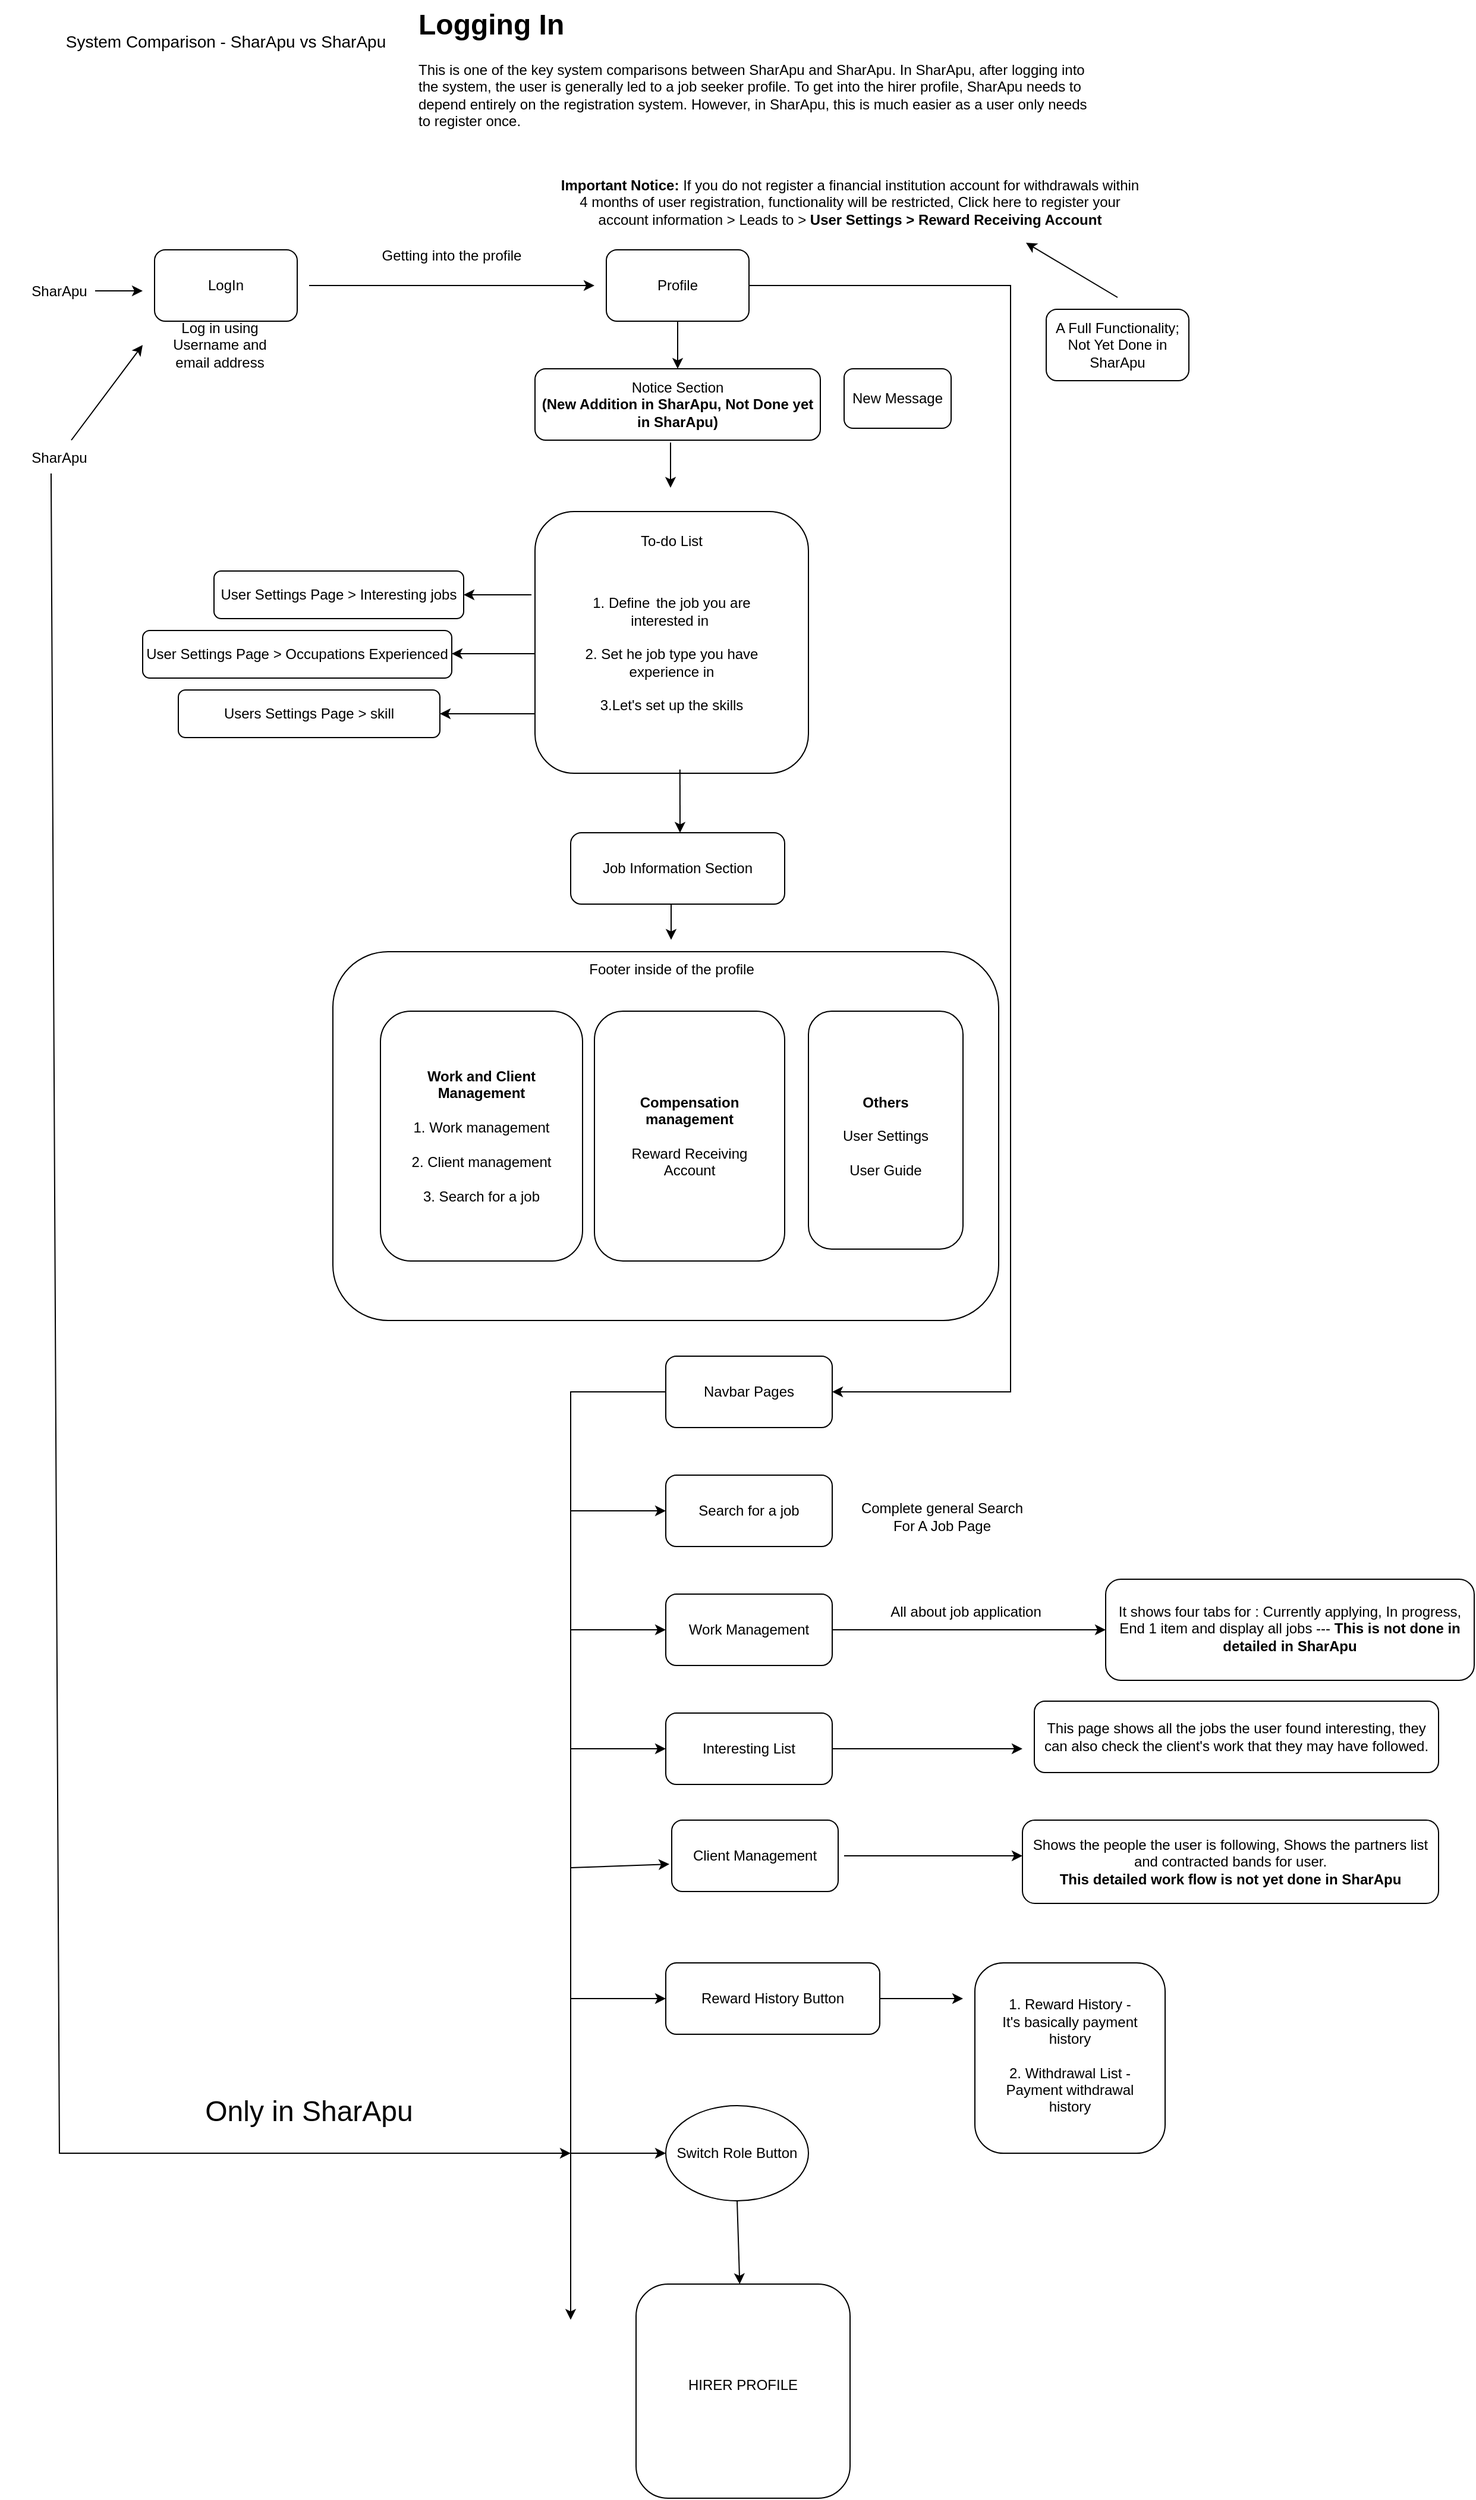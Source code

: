 <mxfile version="26.2.14">
  <diagram name="Page-1" id="rRXREN92COTW--sJTIDk">
    <mxGraphModel dx="872" dy="473" grid="1" gridSize="10" guides="1" tooltips="1" connect="1" arrows="1" fold="1" page="1" pageScale="1" pageWidth="850" pageHeight="1100" math="0" shadow="0">
      <root>
        <mxCell id="0" />
        <mxCell id="1" parent="0" />
        <mxCell id="A7O0k4JukA3mzkTsGUJ9-1" value="&lt;font style=&quot;font-size: 14px;&quot;&gt;System Comparison - SharApu vs SharApu&lt;/font&gt;" style="text;html=1;align=center;verticalAlign=middle;whiteSpace=wrap;rounded=0;" vertex="1" parent="1">
          <mxGeometry x="20" y="30" width="380" height="30" as="geometry" />
        </mxCell>
        <mxCell id="A7O0k4JukA3mzkTsGUJ9-2" value="&lt;h1 style=&quot;margin-top: 0px;&quot;&gt;Logging In&lt;/h1&gt;&lt;p&gt;This is one of the key system comparisons between SharApu and SharApu. In SharApu, after logging into the system, the user is generally led to a job seeker profile. To get into the hirer profile, SharApu needs to depend entirely on the registration system. However, in SharApu, this is much easier as a user only needs to register once.&amp;nbsp;&lt;/p&gt;" style="text;html=1;whiteSpace=wrap;overflow=hidden;rounded=0;" vertex="1" parent="1">
          <mxGeometry x="370" y="10" width="570" height="150" as="geometry" />
        </mxCell>
        <mxCell id="A7O0k4JukA3mzkTsGUJ9-3" value="SharApu" style="text;html=1;align=center;verticalAlign=middle;whiteSpace=wrap;rounded=0;" vertex="1" parent="1">
          <mxGeometry x="40" y="240" width="60" height="30" as="geometry" />
        </mxCell>
        <mxCell id="A7O0k4JukA3mzkTsGUJ9-5" value="LogIn" style="rounded=1;whiteSpace=wrap;html=1;" vertex="1" parent="1">
          <mxGeometry x="150" y="220" width="120" height="60" as="geometry" />
        </mxCell>
        <mxCell id="A7O0k4JukA3mzkTsGUJ9-6" value="" style="endArrow=classic;html=1;rounded=0;" edge="1" parent="1">
          <mxGeometry width="50" height="50" relative="1" as="geometry">
            <mxPoint x="100" y="254.5" as="sourcePoint" />
            <mxPoint x="140" y="254.5" as="targetPoint" />
          </mxGeometry>
        </mxCell>
        <mxCell id="A7O0k4JukA3mzkTsGUJ9-7" value="Log in using Username and email address" style="text;html=1;align=center;verticalAlign=middle;whiteSpace=wrap;rounded=0;" vertex="1" parent="1">
          <mxGeometry x="150" y="280" width="110" height="40" as="geometry" />
        </mxCell>
        <mxCell id="A7O0k4JukA3mzkTsGUJ9-8" value="" style="endArrow=classic;html=1;rounded=0;" edge="1" parent="1">
          <mxGeometry width="50" height="50" relative="1" as="geometry">
            <mxPoint x="280" y="250" as="sourcePoint" />
            <mxPoint x="520" y="250" as="targetPoint" />
          </mxGeometry>
        </mxCell>
        <mxCell id="A7O0k4JukA3mzkTsGUJ9-9" value="Getting into the profile" style="text;html=1;align=center;verticalAlign=middle;whiteSpace=wrap;rounded=0;" vertex="1" parent="1">
          <mxGeometry x="310" y="210" width="180" height="30" as="geometry" />
        </mxCell>
        <mxCell id="A7O0k4JukA3mzkTsGUJ9-10" value="Profile" style="rounded=1;whiteSpace=wrap;html=1;" vertex="1" parent="1">
          <mxGeometry x="530" y="220" width="120" height="60" as="geometry" />
        </mxCell>
        <mxCell id="A7O0k4JukA3mzkTsGUJ9-11" value="" style="endArrow=classic;html=1;rounded=0;exitX=0.5;exitY=1;exitDx=0;exitDy=0;" edge="1" parent="1" source="A7O0k4JukA3mzkTsGUJ9-10">
          <mxGeometry width="50" height="50" relative="1" as="geometry">
            <mxPoint x="620" y="330" as="sourcePoint" />
            <mxPoint x="590" y="320" as="targetPoint" />
          </mxGeometry>
        </mxCell>
        <mxCell id="A7O0k4JukA3mzkTsGUJ9-12" value="Notice Section&lt;div&gt;&lt;b&gt;(New Addition in SharApu, Not Done yet in SharApu)&lt;/b&gt;&lt;/div&gt;" style="rounded=1;whiteSpace=wrap;html=1;" vertex="1" parent="1">
          <mxGeometry x="470" y="320" width="240" height="60" as="geometry" />
        </mxCell>
        <mxCell id="A7O0k4JukA3mzkTsGUJ9-13" value="" style="endArrow=classic;html=1;rounded=0;exitX=0.475;exitY=1.033;exitDx=0;exitDy=0;exitPerimeter=0;" edge="1" parent="1" source="A7O0k4JukA3mzkTsGUJ9-12">
          <mxGeometry width="50" height="50" relative="1" as="geometry">
            <mxPoint x="590" y="460" as="sourcePoint" />
            <mxPoint x="584" y="420" as="targetPoint" />
          </mxGeometry>
        </mxCell>
        <mxCell id="A7O0k4JukA3mzkTsGUJ9-14" value="" style="rounded=1;whiteSpace=wrap;html=1;" vertex="1" parent="1">
          <mxGeometry x="470" y="440" width="230" height="220" as="geometry" />
        </mxCell>
        <mxCell id="A7O0k4JukA3mzkTsGUJ9-15" value="To-do List" style="text;html=1;align=center;verticalAlign=middle;whiteSpace=wrap;rounded=0;" vertex="1" parent="1">
          <mxGeometry x="525" y="450" width="120" height="30" as="geometry" />
        </mxCell>
        <mxCell id="A7O0k4JukA3mzkTsGUJ9-16" value="1. Define&amp;nbsp;&lt;span style=&quot;white-space: pre;&quot;&gt;&#x9;&lt;/span&gt;the job you are interested in&amp;nbsp;&lt;div&gt;&lt;br&gt;&lt;div&gt;2. Set he job type you have experience in&lt;/div&gt;&lt;div&gt;&lt;br&gt;&lt;/div&gt;&lt;div&gt;3.Let&#39;s set up the skills&lt;/div&gt;&lt;/div&gt;" style="text;html=1;align=center;verticalAlign=middle;whiteSpace=wrap;rounded=0;" vertex="1" parent="1">
          <mxGeometry x="505" y="480" width="160" height="160" as="geometry" />
        </mxCell>
        <mxCell id="A7O0k4JukA3mzkTsGUJ9-17" value="New Message" style="rounded=1;whiteSpace=wrap;html=1;" vertex="1" parent="1">
          <mxGeometry x="730" y="320" width="90" height="50" as="geometry" />
        </mxCell>
        <mxCell id="A7O0k4JukA3mzkTsGUJ9-18" value="" style="endArrow=classic;html=1;rounded=0;exitX=-0.013;exitY=0.318;exitDx=0;exitDy=0;exitPerimeter=0;" edge="1" parent="1" source="A7O0k4JukA3mzkTsGUJ9-14">
          <mxGeometry width="50" height="50" relative="1" as="geometry">
            <mxPoint x="400" y="520" as="sourcePoint" />
            <mxPoint x="410" y="510" as="targetPoint" />
          </mxGeometry>
        </mxCell>
        <mxCell id="A7O0k4JukA3mzkTsGUJ9-19" value="User Settings Page &amp;gt; Interesting jobs" style="rounded=1;whiteSpace=wrap;html=1;" vertex="1" parent="1">
          <mxGeometry x="200" y="490" width="210" height="40" as="geometry" />
        </mxCell>
        <mxCell id="A7O0k4JukA3mzkTsGUJ9-21" value="" style="endArrow=classic;html=1;rounded=0;" edge="1" parent="1">
          <mxGeometry width="50" height="50" relative="1" as="geometry">
            <mxPoint x="470" y="559.5" as="sourcePoint" />
            <mxPoint x="400" y="559.5" as="targetPoint" />
          </mxGeometry>
        </mxCell>
        <mxCell id="A7O0k4JukA3mzkTsGUJ9-22" value="User Settings Page &amp;gt; Occupations Experienced" style="rounded=1;whiteSpace=wrap;html=1;" vertex="1" parent="1">
          <mxGeometry x="140" y="540" width="260" height="40" as="geometry" />
        </mxCell>
        <mxCell id="A7O0k4JukA3mzkTsGUJ9-23" value="" style="endArrow=classic;html=1;rounded=0;" edge="1" parent="1">
          <mxGeometry width="50" height="50" relative="1" as="geometry">
            <mxPoint x="470" y="610" as="sourcePoint" />
            <mxPoint x="390" y="610" as="targetPoint" />
          </mxGeometry>
        </mxCell>
        <mxCell id="A7O0k4JukA3mzkTsGUJ9-24" value="Users Settings Page &amp;gt; skill" style="rounded=1;whiteSpace=wrap;html=1;" vertex="1" parent="1">
          <mxGeometry x="170" y="590" width="220" height="40" as="geometry" />
        </mxCell>
        <mxCell id="A7O0k4JukA3mzkTsGUJ9-25" value="" style="endArrow=classic;html=1;rounded=0;exitX=0.53;exitY=0.986;exitDx=0;exitDy=0;exitPerimeter=0;" edge="1" parent="1" source="A7O0k4JukA3mzkTsGUJ9-14">
          <mxGeometry width="50" height="50" relative="1" as="geometry">
            <mxPoint x="600" y="760" as="sourcePoint" />
            <mxPoint x="592" y="710" as="targetPoint" />
          </mxGeometry>
        </mxCell>
        <mxCell id="A7O0k4JukA3mzkTsGUJ9-26" value="Job Information Section" style="rounded=1;whiteSpace=wrap;html=1;" vertex="1" parent="1">
          <mxGeometry x="500" y="710" width="180" height="60" as="geometry" />
        </mxCell>
        <mxCell id="A7O0k4JukA3mzkTsGUJ9-27" value="" style="rounded=1;whiteSpace=wrap;html=1;" vertex="1" parent="1">
          <mxGeometry x="300" y="810" width="560" height="310" as="geometry" />
        </mxCell>
        <mxCell id="A7O0k4JukA3mzkTsGUJ9-28" value="" style="endArrow=classic;html=1;rounded=0;" edge="1" parent="1">
          <mxGeometry width="50" height="50" relative="1" as="geometry">
            <mxPoint x="584.5" y="770" as="sourcePoint" />
            <mxPoint x="584.5" y="800" as="targetPoint" />
          </mxGeometry>
        </mxCell>
        <mxCell id="A7O0k4JukA3mzkTsGUJ9-29" value="Footer inside of the profile" style="text;html=1;align=center;verticalAlign=middle;whiteSpace=wrap;rounded=0;" vertex="1" parent="1">
          <mxGeometry x="490" y="810" width="190" height="30" as="geometry" />
        </mxCell>
        <mxCell id="A7O0k4JukA3mzkTsGUJ9-30" value="" style="rounded=1;whiteSpace=wrap;html=1;" vertex="1" parent="1">
          <mxGeometry x="340" y="860" width="170" height="210" as="geometry" />
        </mxCell>
        <mxCell id="A7O0k4JukA3mzkTsGUJ9-31" value="&lt;b&gt;Work and Client Management&lt;/b&gt;&lt;div&gt;&lt;br&gt;&lt;/div&gt;&lt;div&gt;1. Work management&lt;/div&gt;&lt;div&gt;&lt;br&gt;&lt;/div&gt;&lt;div&gt;2. Client management&lt;/div&gt;&lt;div&gt;&lt;br&gt;&lt;/div&gt;&lt;div&gt;3. Search for a job&lt;/div&gt;" style="text;html=1;align=center;verticalAlign=middle;whiteSpace=wrap;rounded=0;" vertex="1" parent="1">
          <mxGeometry x="350" y="880" width="150" height="170" as="geometry" />
        </mxCell>
        <mxCell id="A7O0k4JukA3mzkTsGUJ9-32" value="" style="rounded=1;whiteSpace=wrap;html=1;" vertex="1" parent="1">
          <mxGeometry x="520" y="860" width="160" height="210" as="geometry" />
        </mxCell>
        <mxCell id="A7O0k4JukA3mzkTsGUJ9-33" value="&lt;b&gt;Compensation management&lt;/b&gt;&lt;div&gt;&lt;br&gt;&lt;/div&gt;&lt;div&gt;Reward Receiving Account&lt;/div&gt;" style="text;html=1;align=center;verticalAlign=middle;whiteSpace=wrap;rounded=0;" vertex="1" parent="1">
          <mxGeometry x="550" y="900" width="100" height="130" as="geometry" />
        </mxCell>
        <mxCell id="A7O0k4JukA3mzkTsGUJ9-34" value="" style="rounded=1;whiteSpace=wrap;html=1;" vertex="1" parent="1">
          <mxGeometry x="700" y="860" width="130" height="200" as="geometry" />
        </mxCell>
        <mxCell id="A7O0k4JukA3mzkTsGUJ9-35" value="&lt;b&gt;Others&lt;/b&gt;&lt;div&gt;&lt;b&gt;&lt;br&gt;&lt;/b&gt;&lt;/div&gt;&lt;div&gt;User Settings&lt;/div&gt;&lt;div&gt;&lt;br&gt;&lt;/div&gt;&lt;div&gt;User Guide&lt;/div&gt;" style="text;html=1;align=center;verticalAlign=middle;whiteSpace=wrap;rounded=0;" vertex="1" parent="1">
          <mxGeometry x="710" y="880" width="110" height="170" as="geometry" />
        </mxCell>
        <mxCell id="A7O0k4JukA3mzkTsGUJ9-39" value="" style="endArrow=classic;html=1;rounded=0;" edge="1" parent="1">
          <mxGeometry width="50" height="50" relative="1" as="geometry">
            <mxPoint x="650" y="250" as="sourcePoint" />
            <mxPoint x="720" y="1180" as="targetPoint" />
            <Array as="points">
              <mxPoint x="870" y="250" />
              <mxPoint x="870" y="310" />
              <mxPoint x="870" y="1180" />
            </Array>
          </mxGeometry>
        </mxCell>
        <mxCell id="A7O0k4JukA3mzkTsGUJ9-40" value="Navbar Pages" style="rounded=1;whiteSpace=wrap;html=1;" vertex="1" parent="1">
          <mxGeometry x="580" y="1150" width="140" height="60" as="geometry" />
        </mxCell>
        <mxCell id="A7O0k4JukA3mzkTsGUJ9-43" value="" style="endArrow=classic;html=1;rounded=0;" edge="1" parent="1">
          <mxGeometry width="50" height="50" relative="1" as="geometry">
            <mxPoint x="580" y="1180" as="sourcePoint" />
            <mxPoint x="500" y="1960" as="targetPoint" />
            <Array as="points">
              <mxPoint x="500" y="1180" />
            </Array>
          </mxGeometry>
        </mxCell>
        <mxCell id="A7O0k4JukA3mzkTsGUJ9-44" value="Search for a job" style="rounded=1;whiteSpace=wrap;html=1;" vertex="1" parent="1">
          <mxGeometry x="580" y="1250" width="140" height="60" as="geometry" />
        </mxCell>
        <mxCell id="A7O0k4JukA3mzkTsGUJ9-45" value="" style="endArrow=classic;html=1;rounded=0;" edge="1" parent="1">
          <mxGeometry width="50" height="50" relative="1" as="geometry">
            <mxPoint x="500" y="1280" as="sourcePoint" />
            <mxPoint x="580" y="1280" as="targetPoint" />
          </mxGeometry>
        </mxCell>
        <mxCell id="A7O0k4JukA3mzkTsGUJ9-46" value="Work Management" style="rounded=1;whiteSpace=wrap;html=1;" vertex="1" parent="1">
          <mxGeometry x="580" y="1350" width="140" height="60" as="geometry" />
        </mxCell>
        <mxCell id="A7O0k4JukA3mzkTsGUJ9-47" value="Interesting List" style="rounded=1;whiteSpace=wrap;html=1;" vertex="1" parent="1">
          <mxGeometry x="580" y="1450" width="140" height="60" as="geometry" />
        </mxCell>
        <mxCell id="A7O0k4JukA3mzkTsGUJ9-48" value="Client Management" style="rounded=1;whiteSpace=wrap;html=1;" vertex="1" parent="1">
          <mxGeometry x="585" y="1540" width="140" height="60" as="geometry" />
        </mxCell>
        <mxCell id="A7O0k4JukA3mzkTsGUJ9-49" value="" style="endArrow=classic;html=1;rounded=0;" edge="1" parent="1">
          <mxGeometry width="50" height="50" relative="1" as="geometry">
            <mxPoint x="500" y="1380" as="sourcePoint" />
            <mxPoint x="580" y="1380" as="targetPoint" />
          </mxGeometry>
        </mxCell>
        <mxCell id="A7O0k4JukA3mzkTsGUJ9-50" value="" style="endArrow=classic;html=1;rounded=0;entryX=0;entryY=0.5;entryDx=0;entryDy=0;" edge="1" parent="1" target="A7O0k4JukA3mzkTsGUJ9-47">
          <mxGeometry width="50" height="50" relative="1" as="geometry">
            <mxPoint x="500" y="1480" as="sourcePoint" />
            <mxPoint x="550" y="1440" as="targetPoint" />
          </mxGeometry>
        </mxCell>
        <mxCell id="A7O0k4JukA3mzkTsGUJ9-51" value="" style="endArrow=classic;html=1;rounded=0;entryX=-0.014;entryY=0.617;entryDx=0;entryDy=0;entryPerimeter=0;" edge="1" parent="1" target="A7O0k4JukA3mzkTsGUJ9-48">
          <mxGeometry width="50" height="50" relative="1" as="geometry">
            <mxPoint x="500" y="1580" as="sourcePoint" />
            <mxPoint x="550" y="1530" as="targetPoint" />
          </mxGeometry>
        </mxCell>
        <mxCell id="A7O0k4JukA3mzkTsGUJ9-52" value="&lt;b&gt;Important Notice:&lt;/b&gt; If you do not register a financial institution account for withdrawals within 4 months of user registration, functionality will be restricted, Click here to register your account information &amp;gt; Leads to &amp;gt;&lt;b&gt; User Settings &amp;gt; Reward Receiving Account&lt;/b&gt;" style="text;html=1;align=center;verticalAlign=middle;whiteSpace=wrap;rounded=0;" vertex="1" parent="1">
          <mxGeometry x="490" y="150" width="490" height="60" as="geometry" />
        </mxCell>
        <mxCell id="A7O0k4JukA3mzkTsGUJ9-53" value="" style="endArrow=classic;html=1;rounded=0;" edge="1" parent="1">
          <mxGeometry width="50" height="50" relative="1" as="geometry">
            <mxPoint x="500" y="1690" as="sourcePoint" />
            <mxPoint x="580" y="1690" as="targetPoint" />
            <Array as="points">
              <mxPoint x="540" y="1690" />
            </Array>
          </mxGeometry>
        </mxCell>
        <mxCell id="A7O0k4JukA3mzkTsGUJ9-54" value="Reward History Button" style="rounded=1;whiteSpace=wrap;html=1;" vertex="1" parent="1">
          <mxGeometry x="580" y="1660" width="180" height="60" as="geometry" />
        </mxCell>
        <mxCell id="A7O0k4JukA3mzkTsGUJ9-55" value="A Full Functionality; Not Yet Done in SharApu" style="rounded=1;whiteSpace=wrap;html=1;" vertex="1" parent="1">
          <mxGeometry x="900" y="270" width="120" height="60" as="geometry" />
        </mxCell>
        <mxCell id="A7O0k4JukA3mzkTsGUJ9-56" value="" style="endArrow=classic;html=1;rounded=0;entryX=0.802;entryY=1.067;entryDx=0;entryDy=0;entryPerimeter=0;" edge="1" parent="1" target="A7O0k4JukA3mzkTsGUJ9-52">
          <mxGeometry width="50" height="50" relative="1" as="geometry">
            <mxPoint x="960" y="260" as="sourcePoint" />
            <mxPoint x="1010" y="210" as="targetPoint" />
          </mxGeometry>
        </mxCell>
        <mxCell id="A7O0k4JukA3mzkTsGUJ9-57" value="" style="endArrow=classic;html=1;rounded=0;" edge="1" parent="1">
          <mxGeometry width="50" height="50" relative="1" as="geometry">
            <mxPoint x="760" y="1690" as="sourcePoint" />
            <mxPoint x="830" y="1690" as="targetPoint" />
          </mxGeometry>
        </mxCell>
        <mxCell id="A7O0k4JukA3mzkTsGUJ9-58" value="" style="rounded=1;whiteSpace=wrap;html=1;" vertex="1" parent="1">
          <mxGeometry x="840" y="1660" width="160" height="160" as="geometry" />
        </mxCell>
        <mxCell id="A7O0k4JukA3mzkTsGUJ9-59" value="1. Reward History - It&#39;s basically payment history&lt;div&gt;&lt;br&gt;&lt;/div&gt;&lt;div&gt;2. Withdrawal List - Payment withdrawal history&lt;/div&gt;" style="text;html=1;align=center;verticalAlign=middle;whiteSpace=wrap;rounded=0;" vertex="1" parent="1">
          <mxGeometry x="860" y="1675" width="120" height="125" as="geometry" />
        </mxCell>
        <mxCell id="A7O0k4JukA3mzkTsGUJ9-60" value="Complete general Search For A Job Page" style="text;html=1;align=center;verticalAlign=middle;whiteSpace=wrap;rounded=0;" vertex="1" parent="1">
          <mxGeometry x="735" y="1250" width="155" height="70" as="geometry" />
        </mxCell>
        <mxCell id="A7O0k4JukA3mzkTsGUJ9-61" value="" style="endArrow=classic;html=1;rounded=0;" edge="1" parent="1">
          <mxGeometry width="50" height="50" relative="1" as="geometry">
            <mxPoint x="720" y="1380" as="sourcePoint" />
            <mxPoint x="950" y="1380" as="targetPoint" />
          </mxGeometry>
        </mxCell>
        <mxCell id="A7O0k4JukA3mzkTsGUJ9-63" value="All about job application" style="text;html=1;align=center;verticalAlign=middle;whiteSpace=wrap;rounded=0;" vertex="1" parent="1">
          <mxGeometry x="735" y="1350" width="195" height="30" as="geometry" />
        </mxCell>
        <mxCell id="A7O0k4JukA3mzkTsGUJ9-65" value="" style="rounded=1;whiteSpace=wrap;html=1;" vertex="1" parent="1">
          <mxGeometry x="950" y="1337.5" width="310" height="85" as="geometry" />
        </mxCell>
        <mxCell id="A7O0k4JukA3mzkTsGUJ9-66" value="It shows four tabs for : Currently applying, In progress, End 1 item and display all jobs ---&lt;b&gt; This is not done in detailed in SharApu&lt;/b&gt;" style="text;html=1;align=center;verticalAlign=middle;whiteSpace=wrap;rounded=0;" vertex="1" parent="1">
          <mxGeometry x="950" y="1338" width="310" height="82" as="geometry" />
        </mxCell>
        <mxCell id="A7O0k4JukA3mzkTsGUJ9-68" value="" style="endArrow=classic;html=1;rounded=0;" edge="1" parent="1">
          <mxGeometry width="50" height="50" relative="1" as="geometry">
            <mxPoint x="720" y="1480" as="sourcePoint" />
            <mxPoint x="880" y="1480" as="targetPoint" />
          </mxGeometry>
        </mxCell>
        <mxCell id="A7O0k4JukA3mzkTsGUJ9-69" value="" style="rounded=1;whiteSpace=wrap;html=1;" vertex="1" parent="1">
          <mxGeometry x="890" y="1440" width="340" height="60" as="geometry" />
        </mxCell>
        <mxCell id="A7O0k4JukA3mzkTsGUJ9-70" value="This page shows all the jobs the user found interesting, they can also check the client&#39;s work that they may have followed." style="text;html=1;align=center;verticalAlign=middle;whiteSpace=wrap;rounded=0;" vertex="1" parent="1">
          <mxGeometry x="895" y="1440" width="330" height="60" as="geometry" />
        </mxCell>
        <mxCell id="A7O0k4JukA3mzkTsGUJ9-71" value="" style="endArrow=classic;html=1;rounded=0;" edge="1" parent="1">
          <mxGeometry width="50" height="50" relative="1" as="geometry">
            <mxPoint x="730" y="1570" as="sourcePoint" />
            <mxPoint x="880" y="1570" as="targetPoint" />
          </mxGeometry>
        </mxCell>
        <mxCell id="A7O0k4JukA3mzkTsGUJ9-72" value="" style="rounded=1;whiteSpace=wrap;html=1;" vertex="1" parent="1">
          <mxGeometry x="880" y="1540" width="350" height="70" as="geometry" />
        </mxCell>
        <mxCell id="A7O0k4JukA3mzkTsGUJ9-73" value="Shows the people the user is following, Shows the partners list and contracted bands for user.&lt;div&gt;&lt;b&gt;This detailed work flow is not yet done in SharApu&lt;/b&gt;&lt;/div&gt;" style="text;html=1;align=center;verticalAlign=middle;whiteSpace=wrap;rounded=0;" vertex="1" parent="1">
          <mxGeometry x="880" y="1540" width="350" height="70" as="geometry" />
        </mxCell>
        <mxCell id="A7O0k4JukA3mzkTsGUJ9-74" value="SharApu" style="text;html=1;align=center;verticalAlign=middle;whiteSpace=wrap;rounded=0;" vertex="1" parent="1">
          <mxGeometry x="40" y="380" width="60" height="30" as="geometry" />
        </mxCell>
        <mxCell id="A7O0k4JukA3mzkTsGUJ9-75" value="" style="endArrow=classic;html=1;rounded=0;" edge="1" parent="1">
          <mxGeometry width="50" height="50" relative="1" as="geometry">
            <mxPoint x="80" y="380" as="sourcePoint" />
            <mxPoint x="140" y="300" as="targetPoint" />
          </mxGeometry>
        </mxCell>
        <mxCell id="A7O0k4JukA3mzkTsGUJ9-77" value="Switch Role Button" style="ellipse;whiteSpace=wrap;html=1;" vertex="1" parent="1">
          <mxGeometry x="580" y="1780" width="120" height="80" as="geometry" />
        </mxCell>
        <mxCell id="A7O0k4JukA3mzkTsGUJ9-78" value="" style="endArrow=classic;html=1;rounded=0;entryX=0;entryY=0.5;entryDx=0;entryDy=0;" edge="1" parent="1" target="A7O0k4JukA3mzkTsGUJ9-77">
          <mxGeometry width="50" height="50" relative="1" as="geometry">
            <mxPoint x="500" y="1820" as="sourcePoint" />
            <mxPoint x="550" y="1770" as="targetPoint" />
          </mxGeometry>
        </mxCell>
        <mxCell id="A7O0k4JukA3mzkTsGUJ9-79" value="" style="endArrow=classic;html=1;rounded=0;exitX=0.383;exitY=0.933;exitDx=0;exitDy=0;exitPerimeter=0;" edge="1" parent="1" source="A7O0k4JukA3mzkTsGUJ9-74">
          <mxGeometry width="50" height="50" relative="1" as="geometry">
            <mxPoint x="60" y="550" as="sourcePoint" />
            <mxPoint x="500" y="1820" as="targetPoint" />
            <Array as="points">
              <mxPoint x="70" y="1820" />
            </Array>
          </mxGeometry>
        </mxCell>
        <mxCell id="A7O0k4JukA3mzkTsGUJ9-82" value="&lt;font style=&quot;font-size: 24px;&quot;&gt;Only in SharApu&lt;/font&gt;" style="text;html=1;align=center;verticalAlign=middle;whiteSpace=wrap;rounded=0;" vertex="1" parent="1">
          <mxGeometry x="130" y="1770" width="300" height="30" as="geometry" />
        </mxCell>
        <mxCell id="A7O0k4JukA3mzkTsGUJ9-83" value="" style="rounded=1;whiteSpace=wrap;html=1;" vertex="1" parent="1">
          <mxGeometry x="555" y="1930" width="180" height="180" as="geometry" />
        </mxCell>
        <mxCell id="A7O0k4JukA3mzkTsGUJ9-84" value="" style="endArrow=classic;html=1;rounded=0;" edge="1" parent="1" target="A7O0k4JukA3mzkTsGUJ9-83">
          <mxGeometry width="50" height="50" relative="1" as="geometry">
            <mxPoint x="640" y="1860" as="sourcePoint" />
            <mxPoint x="690" y="1810" as="targetPoint" />
          </mxGeometry>
        </mxCell>
        <mxCell id="A7O0k4JukA3mzkTsGUJ9-85" value="HIRER PROFILE" style="text;html=1;align=center;verticalAlign=middle;whiteSpace=wrap;rounded=0;" vertex="1" parent="1">
          <mxGeometry x="580" y="1960" width="130" height="110" as="geometry" />
        </mxCell>
      </root>
    </mxGraphModel>
  </diagram>
</mxfile>
